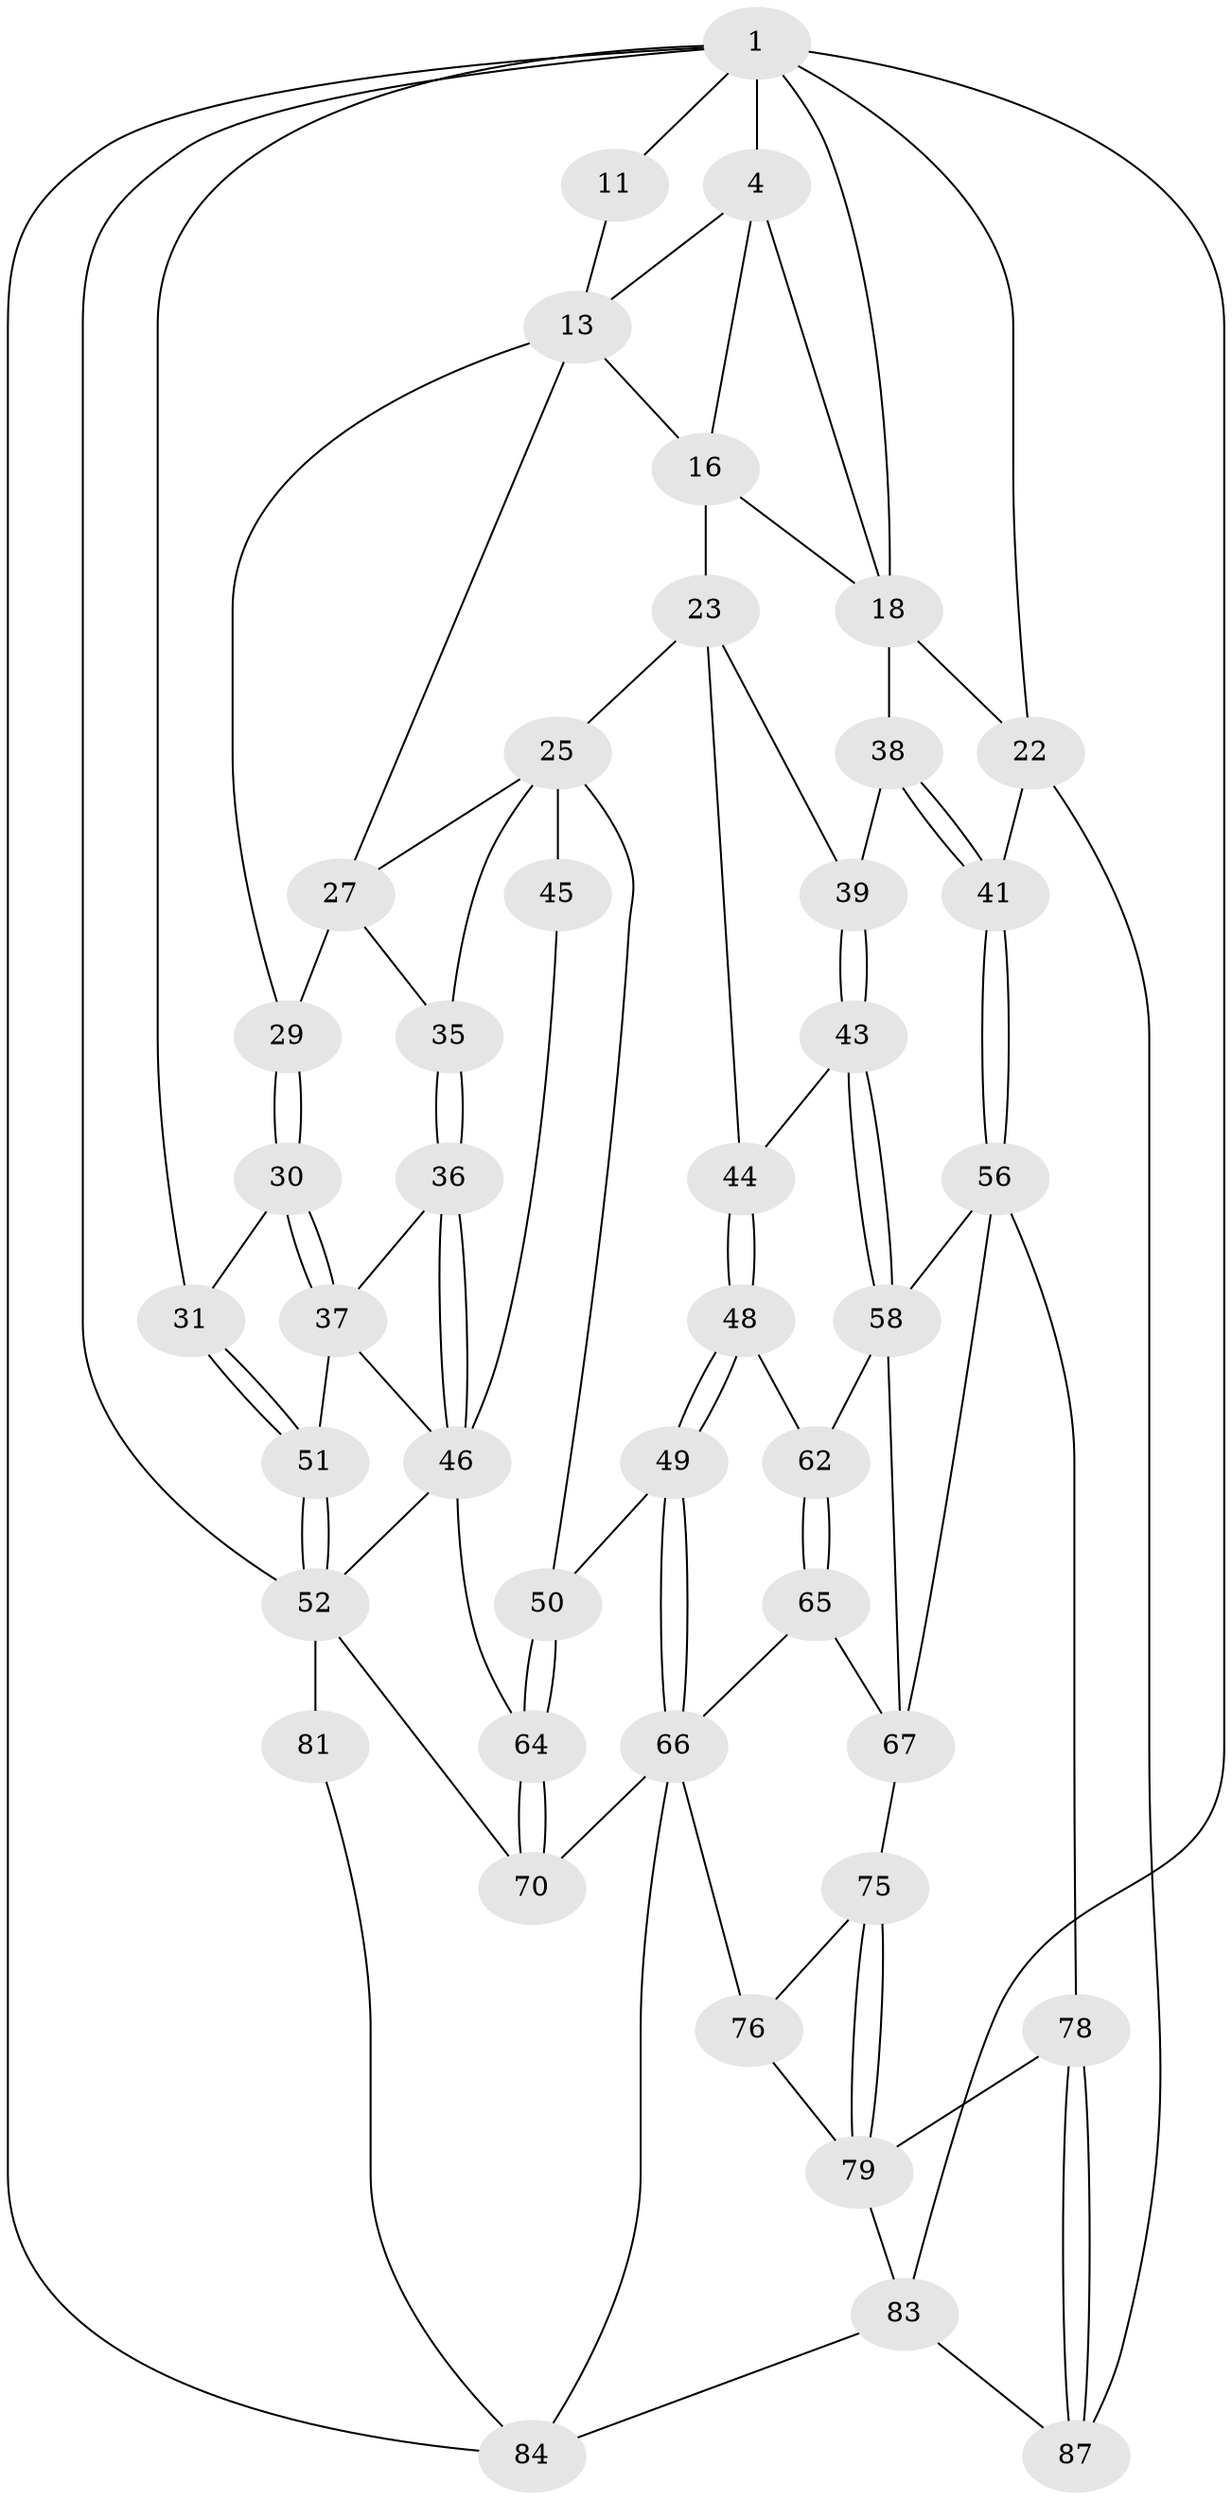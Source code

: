 // original degree distribution, {3: 0.02247191011235955, 4: 0.1797752808988764, 5: 0.651685393258427, 6: 0.14606741573033707}
// Generated by graph-tools (version 1.1) at 2025/28/03/15/25 16:28:01]
// undirected, 44 vertices, 97 edges
graph export_dot {
graph [start="1"]
  node [color=gray90,style=filled];
  1 [pos="+1+0",super="+2+8"];
  4 [pos="+0.6406141448993536+0.0694836830315001",super="+12+5"];
  11 [pos="+0.09878275940259426+0"];
  13 [pos="+0.5074925789405226+0.2751946807872854",super="+14"];
  16 [pos="+0.6014910802777177+0.32503863772046465",super="+17+20"];
  18 [pos="+0.8669806604513859+0.31729823705533494",super="+19+21"];
  22 [pos="+1+0.38285963968949843",super="+40"];
  23 [pos="+0.5548120618865218+0.46193560152063573",super="+33+24"];
  25 [pos="+0.5206530759383371+0.4890536988442535",super="+47+26"];
  27 [pos="+0.4363186797917122+0.4453327012722613",super="+34"];
  29 [pos="+0.23094225381055097+0.34560489930780885",super="+32"];
  30 [pos="+0.1913017772077143+0.4504788557346517"];
  31 [pos="+0+0.2969785112681588"];
  35 [pos="+0.3121103119788803+0.5115238697343285"];
  36 [pos="+0.22753088048137662+0.5429801222342953"];
  37 [pos="+0.19294387956766673+0.5325613102107615",super="+55"];
  38 [pos="+0.7995505398434845+0.48232961102873445"];
  39 [pos="+0.7202891040907962+0.5617120273562672"];
  41 [pos="+0.9887196440705355+0.7574862008917643"];
  43 [pos="+0.7204478683243482+0.5769666846744357"];
  44 [pos="+0.5666303774501585+0.6087282692915533"];
  45 [pos="+0.382158015746049+0.6054635408196145"];
  46 [pos="+0.2971717208064648+0.6204974113922662",super="+59"];
  48 [pos="+0.5656130642228007+0.628146164539248"];
  49 [pos="+0.46226899652567544+0.6916792869206309"];
  50 [pos="+0.44286218080184064+0.685942935207028"];
  51 [pos="+0+0.6138691030219363"];
  52 [pos="+0+0.8603655900078124",super="+53+72"];
  56 [pos="+0.9655676580700003+0.7582743698508883",super="+71+57"];
  58 [pos="+0.7249019980003649+0.5903577850287067",super="+61"];
  62 [pos="+0.6010401130550688+0.6737369669801018"];
  64 [pos="+0.34316933949900874+0.7599380646086058"];
  65 [pos="+0.5854557653727034+0.768844002237871"];
  66 [pos="+0.4650282626632313+0.6951307949915395",super="+69"];
  67 [pos="+0.7100744165352311+0.763437784748734",super="+68"];
  70 [pos="+0.34809236556244705+0.8202667515790022",super="+73"];
  75 [pos="+0.5687102092912375+0.8198999540393358"];
  76 [pos="+0.524174042483716+0.8645474209448915"];
  78 [pos="+0.7354831123985532+0.8995206252417093"];
  79 [pos="+0.7346911719048973+0.899498055863927",super="+82"];
  81 [pos="+0.14568382927396797+0.9315378956748759"];
  83 [pos="+0.47009873737936664+1",super="+88"];
  84 [pos="+0.34533089525405325+1",super="+85"];
  87 [pos="+0.7408800636867151+0.9833662547343403"];
  1 -- 11 [weight=2];
  1 -- 4 [weight=3];
  1 -- 84;
  1 -- 22 [weight=3];
  1 -- 31;
  1 -- 18;
  1 -- 52;
  1 -- 83;
  4 -- 13;
  4 -- 16;
  4 -- 18;
  11 -- 13;
  13 -- 29 [weight=2];
  13 -- 27;
  13 -- 16;
  16 -- 23 [weight=2];
  16 -- 18;
  18 -- 38;
  18 -- 22;
  22 -- 87;
  22 -- 41;
  23 -- 39;
  23 -- 25;
  23 -- 44;
  25 -- 50;
  25 -- 45 [weight=2];
  25 -- 27;
  25 -- 35;
  27 -- 35;
  27 -- 29;
  29 -- 30;
  29 -- 30;
  30 -- 31;
  30 -- 37;
  30 -- 37;
  31 -- 51;
  31 -- 51;
  35 -- 36;
  35 -- 36;
  36 -- 37;
  36 -- 46;
  36 -- 46;
  37 -- 51;
  37 -- 46;
  38 -- 39;
  38 -- 41;
  38 -- 41;
  39 -- 43;
  39 -- 43;
  41 -- 56;
  41 -- 56;
  43 -- 44;
  43 -- 58;
  43 -- 58;
  44 -- 48;
  44 -- 48;
  45 -- 46;
  46 -- 64;
  46 -- 52;
  48 -- 49;
  48 -- 49;
  48 -- 62;
  49 -- 50;
  49 -- 66;
  49 -- 66;
  50 -- 64;
  50 -- 64;
  51 -- 52;
  51 -- 52;
  52 -- 81 [weight=2];
  52 -- 70;
  56 -- 67;
  56 -- 78;
  56 -- 58 [weight=2];
  58 -- 67;
  58 -- 62;
  62 -- 65;
  62 -- 65;
  64 -- 70;
  64 -- 70;
  65 -- 66;
  65 -- 67;
  66 -- 84;
  66 -- 70 [weight=2];
  66 -- 76;
  67 -- 75;
  75 -- 76;
  75 -- 79;
  75 -- 79;
  76 -- 79;
  78 -- 79;
  78 -- 87;
  78 -- 87;
  79 -- 83;
  81 -- 84;
  83 -- 84;
  83 -- 87;
}
